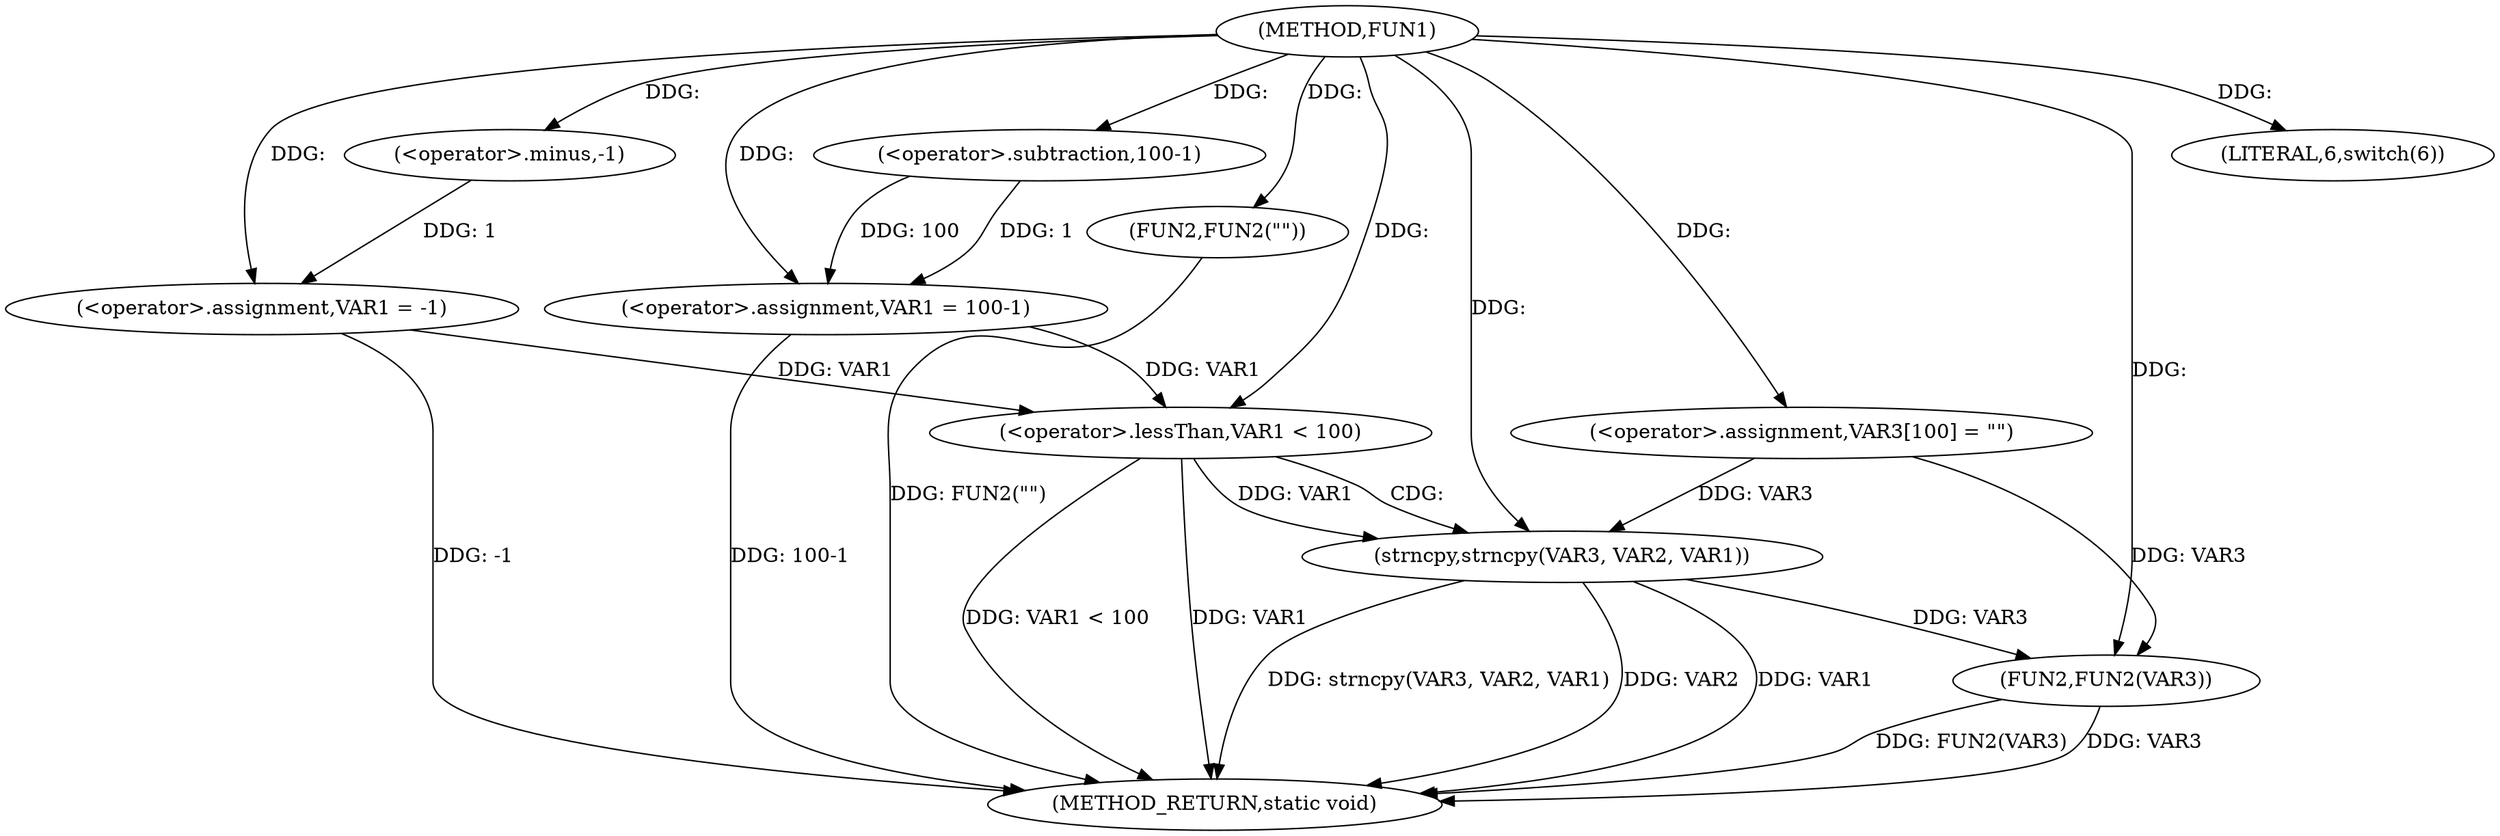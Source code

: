 digraph FUN1 {  
"1000100" [label = "(METHOD,FUN1)" ]
"1000138" [label = "(METHOD_RETURN,static void)" ]
"1000103" [label = "(<operator>.assignment,VAR1 = -1)" ]
"1000105" [label = "(<operator>.minus,-1)" ]
"1000108" [label = "(LITERAL,6,switch(6))" ]
"1000111" [label = "(<operator>.assignment,VAR1 = 100-1)" ]
"1000113" [label = "(<operator>.subtraction,100-1)" ]
"1000118" [label = "(FUN2,FUN2(\"\"))" ]
"1000124" [label = "(<operator>.assignment,VAR3[100] = \"\")" ]
"1000128" [label = "(<operator>.lessThan,VAR1 < 100)" ]
"1000132" [label = "(strncpy,strncpy(VAR3, VAR2, VAR1))" ]
"1000136" [label = "(FUN2,FUN2(VAR3))" ]
  "1000103" -> "1000138"  [ label = "DDG: -1"] 
  "1000132" -> "1000138"  [ label = "DDG: strncpy(VAR3, VAR2, VAR1)"] 
  "1000118" -> "1000138"  [ label = "DDG: FUN2(\"\")"] 
  "1000136" -> "1000138"  [ label = "DDG: FUN2(VAR3)"] 
  "1000128" -> "1000138"  [ label = "DDG: VAR1 < 100"] 
  "1000136" -> "1000138"  [ label = "DDG: VAR3"] 
  "1000128" -> "1000138"  [ label = "DDG: VAR1"] 
  "1000132" -> "1000138"  [ label = "DDG: VAR2"] 
  "1000132" -> "1000138"  [ label = "DDG: VAR1"] 
  "1000111" -> "1000138"  [ label = "DDG: 100-1"] 
  "1000105" -> "1000103"  [ label = "DDG: 1"] 
  "1000100" -> "1000103"  [ label = "DDG: "] 
  "1000100" -> "1000105"  [ label = "DDG: "] 
  "1000100" -> "1000108"  [ label = "DDG: "] 
  "1000113" -> "1000111"  [ label = "DDG: 100"] 
  "1000113" -> "1000111"  [ label = "DDG: 1"] 
  "1000100" -> "1000111"  [ label = "DDG: "] 
  "1000100" -> "1000113"  [ label = "DDG: "] 
  "1000100" -> "1000118"  [ label = "DDG: "] 
  "1000100" -> "1000124"  [ label = "DDG: "] 
  "1000103" -> "1000128"  [ label = "DDG: VAR1"] 
  "1000111" -> "1000128"  [ label = "DDG: VAR1"] 
  "1000100" -> "1000128"  [ label = "DDG: "] 
  "1000124" -> "1000132"  [ label = "DDG: VAR3"] 
  "1000100" -> "1000132"  [ label = "DDG: "] 
  "1000128" -> "1000132"  [ label = "DDG: VAR1"] 
  "1000124" -> "1000136"  [ label = "DDG: VAR3"] 
  "1000132" -> "1000136"  [ label = "DDG: VAR3"] 
  "1000100" -> "1000136"  [ label = "DDG: "] 
  "1000128" -> "1000132"  [ label = "CDG: "] 
}
